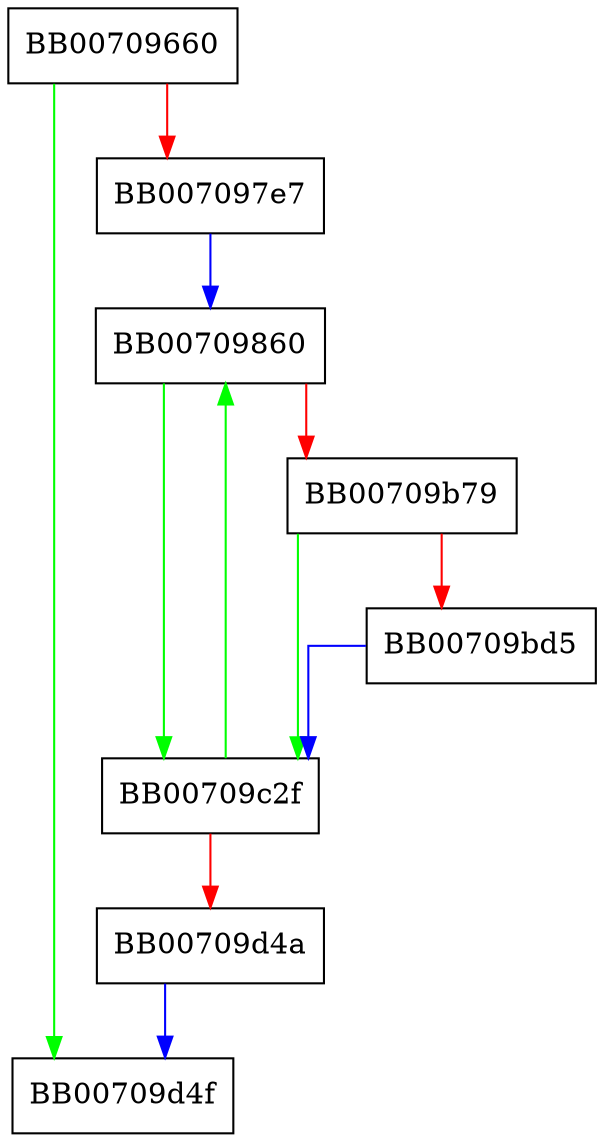 digraph aesni_multi_cbc_encrypt_avx {
  node [shape="box"];
  graph [splines=ortho];
  BB00709660 -> BB00709d4f [color="green"];
  BB00709660 -> BB007097e7 [color="red"];
  BB007097e7 -> BB00709860 [color="blue"];
  BB00709860 -> BB00709c2f [color="green"];
  BB00709860 -> BB00709b79 [color="red"];
  BB00709b79 -> BB00709c2f [color="green"];
  BB00709b79 -> BB00709bd5 [color="red"];
  BB00709bd5 -> BB00709c2f [color="blue"];
  BB00709c2f -> BB00709860 [color="green"];
  BB00709c2f -> BB00709d4a [color="red"];
  BB00709d4a -> BB00709d4f [color="blue"];
}
